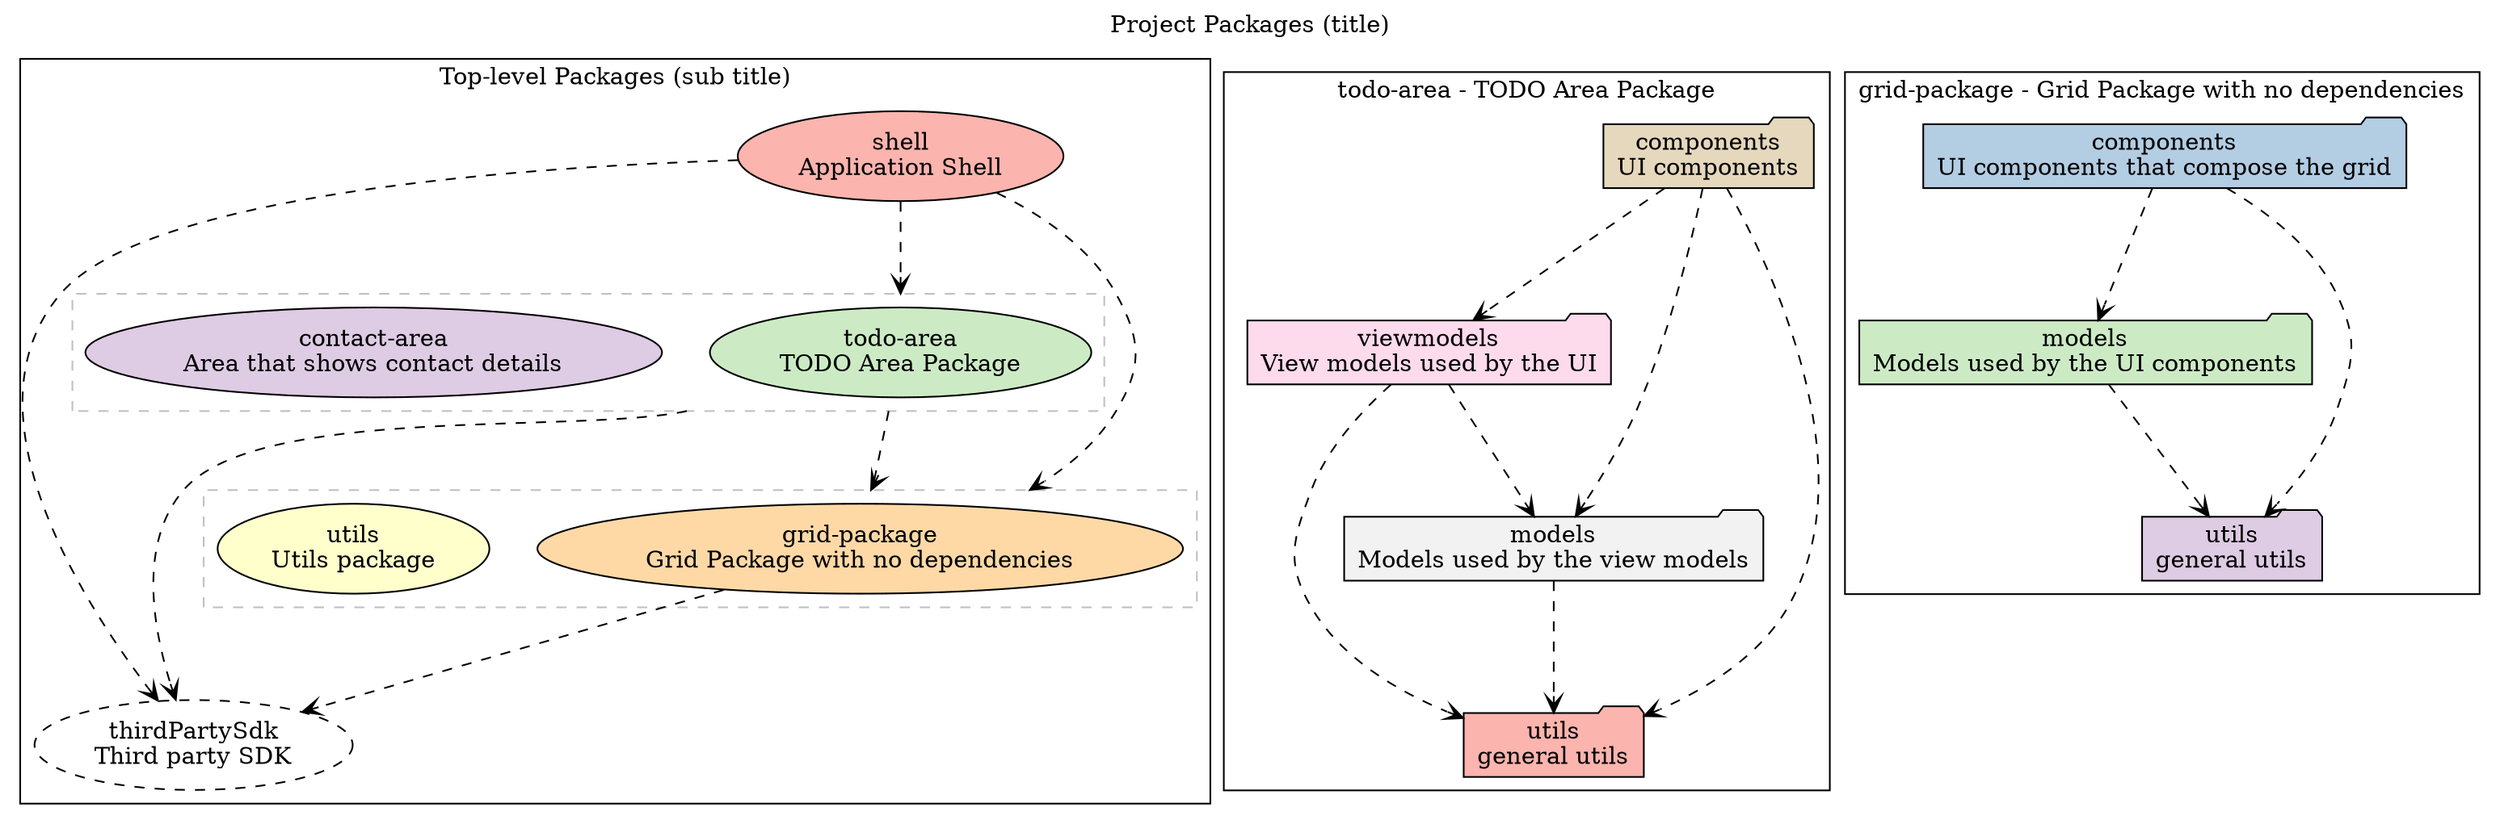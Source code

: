 /* Header ================================= */
/* auto-generated by tslint-folders-diagrams docs tool at January 23, 2020, 1:43 PM*/
digraph packages {
  /* Graph settings ================================= */
  graph [
    // needed to allow edge to have *cluster* as a destination:
    compound=true
    label = "Project Packages (title)"
    labelloc = t
    
    //dpi = 200
    ranksep=0.65
    nodesep=0.40
    rankdir=TB
    
    style="filled"
    
    len=0
  ]
  
  /* Styling ================================= */
  graph [
    bgcolor="#FFFFFF"
    fillcolor="#FFFFFF"
  ]
  node [
    labeljust="l"
    colorscheme="pastel19"
    style=filled
    fillcolor=3
    shape=record
  ]
  
  edge [arrowhead="vee", arrowtail="vee", style=dashed, color="black"]
  
  /* Nodes and Clusters ================================= */
  subgraph cluster_C1 {
    labelloc = t
    
    node [shape="oval"]
    label = "Top-level Packages (sub title)"
    {
    P1 [label="shell
Application Shell" fillcolor=1]
    }
    
    
    {
    node [style=dashed]
    P6 [label="thirdPartySdk
Third party SDK" fillcolor=2]
    }
    
    
    subgraph cluster_CO1_1 {
      labelloc = t
      
      color = gray
      style=dashed
      label = ""
      {
      P2 [label="todo-area
TODO Area Package" fillcolor=3]
      }
      
      
      {
      P3 [label="contact-area
Area that shows contact details" fillcolor=4]
      }
      
      
    }
    
    subgraph cluster_CO1_4 {
      labelloc = t
      
      color = gray
      style=dashed
      label = ""
      {
      P4 [label="grid-package
Grid Package with no dependencies" fillcolor=5]
      }
      
      
      {
      P5 [label="utils
Utils package" fillcolor=6]
      }
      
      
    }
    
  }
  
  subgraph cluster_C2 {
    labelloc = t
    
    node [shape="folder"]
    label = "todo-area - TODO Area Package"
    {
    P7 [label="components
UI components" fillcolor=7]
    }
    
    
    {
    P8 [label="viewmodels
View models used by the UI" fillcolor=8]
    }
    
    
    {
    P9 [label="models
Models used by the view models" fillcolor=9]
    }
    
    
    {
    P10 [label="utils
general utils" fillcolor=1]
    }
    
    
  }
  
  subgraph cluster_C3 {
    labelloc = t
    
    node [shape="folder"]
    label = "grid-package - Grid Package with no dependencies"
    {
    P11 [label="components
UI components that compose the grid" fillcolor=2]
    }
    
    
    {
    P12 [label="models
Models used by the UI components" fillcolor=3]
    }
    
    
    {
    P13 [label="utils
general utils" fillcolor=4]
    }
    
    
  }
  
  
  /* Edges ================================= */
  P1-> P6 [label=" " ]
  P1-> P2 [label=" "  lhead=cluster_CO1_1]
  P1-> P4 [label=" "  lhead=cluster_CO1_4]
  P4-> P6 [label=" " ]
  P2-> P6 [label=" "  ltail=cluster_CO1_1]
  P2-> P4 [label=" "  lhead=cluster_CO1_4 ltail=cluster_CO1_1]
  P7-> P8 [label=" " ]
  P7-> P9 [label=" " ]
  P7-> P10 [label=" " ]
  P8-> P9 [label=" " ]
  P8-> P10 [label=" " ]
  P9-> P10 [label=" " ]
  P11-> P12 [label=" " ]
  P11-> P13 [label=" " ]
  P12-> P13 [label=" " ]
  
}
